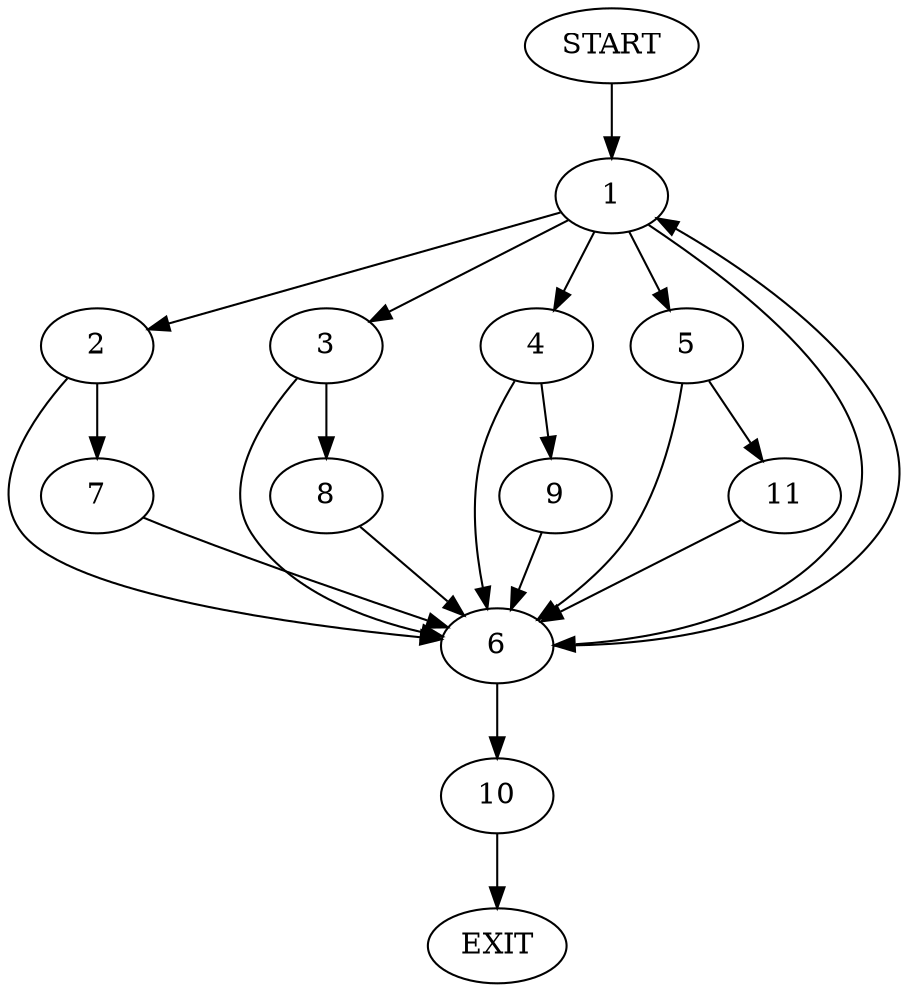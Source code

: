 digraph {
0 [label="START"]
12 [label="EXIT"]
0 -> 1
1 -> 2
1 -> 3
1 -> 4
1 -> 5
1 -> 6
2 -> 7
2 -> 6
3 -> 8
3 -> 6
4 -> 9
4 -> 6
6 -> 10
6 -> 1
5 -> 11
5 -> 6
8 -> 6
9 -> 6
7 -> 6
11 -> 6
10 -> 12
}
